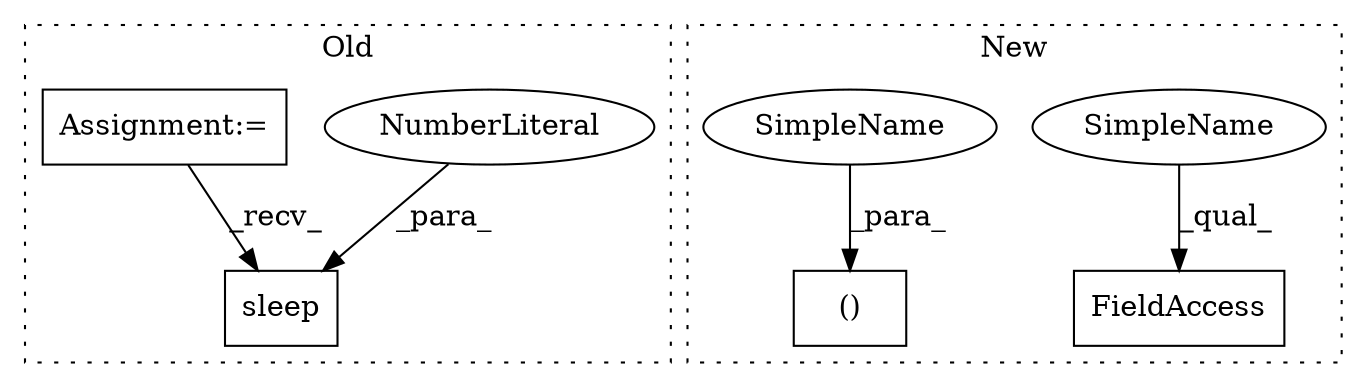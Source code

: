 digraph G {
subgraph cluster0 {
1 [label="sleep" a="32" s="5952,5959" l="6,1" shape="box"];
3 [label="NumberLiteral" a="34" s="5958" l="1" shape="ellipse"];
4 [label="Assignment:=" a="7" s="5833" l="4" shape="box"];
label = "Old";
style="dotted";
}
subgraph cluster1 {
2 [label="()" a="106" s="5432" l="22" shape="box"];
5 [label="FieldAccess" a="22" s="5539" l="13" shape="box"];
6 [label="SimpleName" a="42" s="5539" l="8" shape="ellipse"];
7 [label="SimpleName" a="42" s="5446" l="8" shape="ellipse"];
label = "New";
style="dotted";
}
3 -> 1 [label="_para_"];
4 -> 1 [label="_recv_"];
6 -> 5 [label="_qual_"];
7 -> 2 [label="_para_"];
}